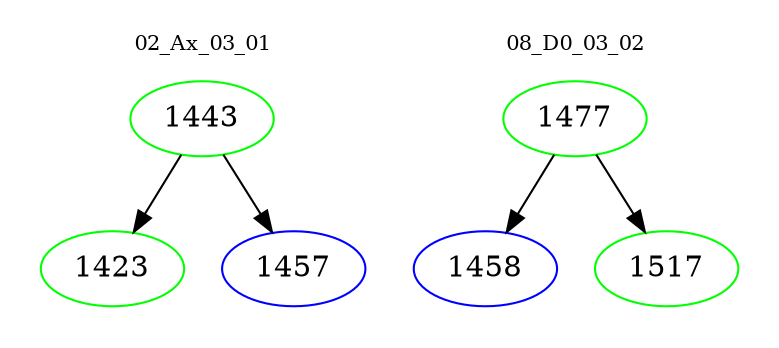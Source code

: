 digraph{
subgraph cluster_0 {
color = white
label = "02_Ax_03_01";
fontsize=10;
T0_1443 [label="1443", color="green"]
T0_1443 -> T0_1423 [color="black"]
T0_1423 [label="1423", color="green"]
T0_1443 -> T0_1457 [color="black"]
T0_1457 [label="1457", color="blue"]
}
subgraph cluster_1 {
color = white
label = "08_D0_03_02";
fontsize=10;
T1_1477 [label="1477", color="green"]
T1_1477 -> T1_1458 [color="black"]
T1_1458 [label="1458", color="blue"]
T1_1477 -> T1_1517 [color="black"]
T1_1517 [label="1517", color="green"]
}
}
